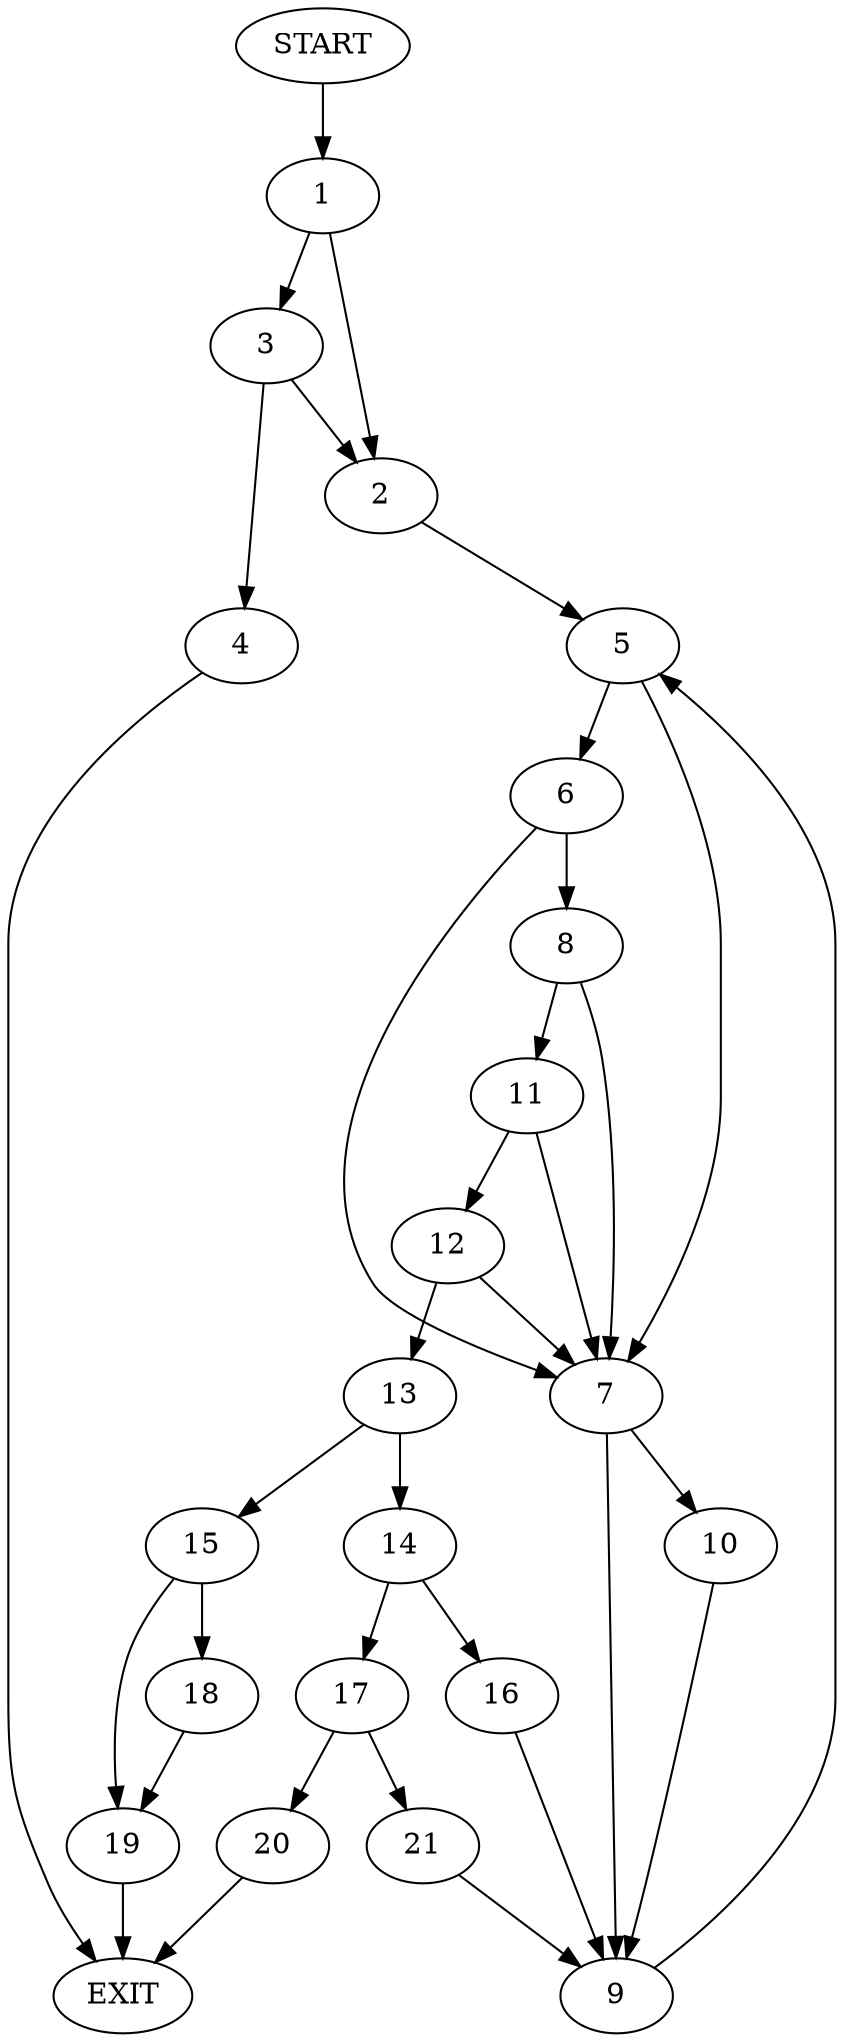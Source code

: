 digraph {
0 [label="START"]
22 [label="EXIT"]
0 -> 1
1 -> 2
1 -> 3
3 -> 4
3 -> 2
2 -> 5
4 -> 22
5 -> 6
5 -> 7
6 -> 7
6 -> 8
7 -> 9
7 -> 10
8 -> 7
8 -> 11
11 -> 12
11 -> 7
12 -> 7
12 -> 13
13 -> 14
13 -> 15
9 -> 5
10 -> 9
14 -> 16
14 -> 17
15 -> 18
15 -> 19
19 -> 22
18 -> 19
17 -> 20
17 -> 21
16 -> 9
20 -> 22
21 -> 9
}
